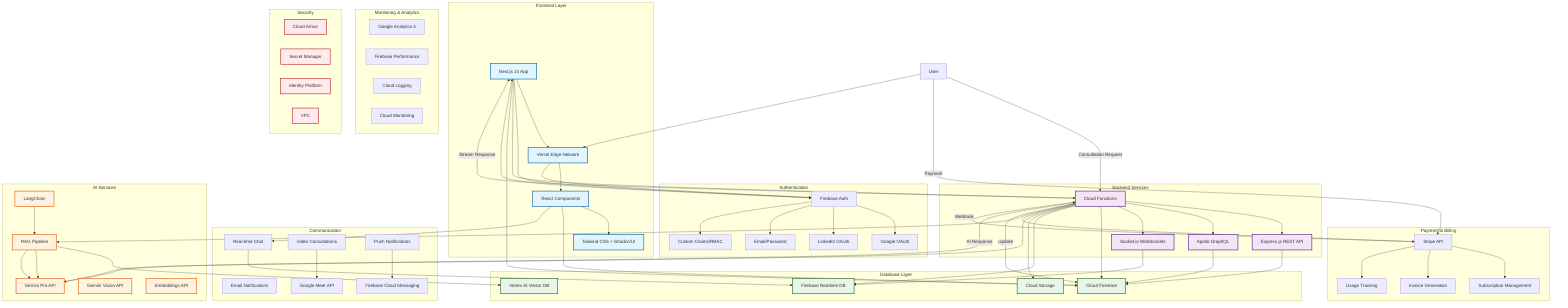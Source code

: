 graph TB
    subgraph "Frontend Layer"
        A[Next.js 14 App] --> B[Vercel Edge Network]
        B --> C[React Components]
        C --> D[Tailwind CSS + Shadcn/UI]
    end

    subgraph "Authentication"
        E[Firebase Auth]
        E --> F[Google OAuth]
        E --> G[LinkedIn OAuth]
        E --> H[Email/Password]
        E --> I[Custom Claims/RBAC]
    end

    subgraph "Backend Services"
        J[Cloud Functions]
        K[Express.js REST API]
        L[Apollo GraphQL]
        M[Socket.io WebSockets]
        J --> K
        J --> L
        J --> M
    end

    subgraph "Database Layer"
        N[Cloud Firestore]
        O[Firebase Realtime DB]
        P[Cloud Storage]
        Q[Vertex AI Vector DB]
    end

    subgraph "AI Services"
        R[Gemini Pro API]
        S[Gemini Vision API]
        T[Embeddings API]
        U[LangChain]
        V[RAG Pipeline]
        U --> V
        V --> Q
        V --> R
    end

    subgraph "Communication"
        W[Real-time Chat]
        X[Video Consultations]
        Y[Email Notifications]
        Z[Push Notifications]
        W --> O
        X --> AA[Google Meet API]
        Z --> AB[Firebase Cloud Messaging]
    end

    subgraph "Payment & Billing"
        AC[Stripe API]
        AD[Subscription Management]
        AE[Invoice Generation]
        AF[Usage Tracking]
        AC --> AD
        AC --> AE
        AC --> AF
    end

    subgraph "Monitoring & Analytics"
        AG[Google Analytics 4]
        AH[Firebase Performance]
        AI[Cloud Logging]
        AJ[Cloud Monitoring]
    end

    subgraph "Security"
        AK[Cloud Armor]
        AL[Secret Manager]
        AM[Identity Platform]
        AN[VPC]
    end

    %% Connections
    A --> E
    A --> J
    C --> N
    C --> W
    J --> N
    J --> O
    J --> P
    J --> R
    J --> AC
    K --> N
    L --> N
    M --> O
    
    %% User Flow
    AO[User] --> B
    B --> E
    E --> A
    A --> N
    
    %% AI Flow
    AO --> |Consultation Request| J
    J --> V
    V --> R
    R --> |AI Response| J
    J --> |Stream Response| A

    %% Payment Flow
    AO --> |Payment| AC
    AC --> |Webhook| J
    J --> |Update| N

    %% Styling
    classDef frontend fill:#e1f5fe,stroke:#01579b,stroke-width:2px
    classDef backend fill:#f3e5f5,stroke:#4a148c,stroke-width:2px
    classDef database fill:#e8f5e9,stroke:#1b5e20,stroke-width:2px
    classDef ai fill:#fff3e0,stroke:#e65100,stroke-width:2px
    classDef security fill:#ffebee,stroke:#b71c1c,stroke-width:2px
    
    class A,B,C,D frontend
    class J,K,L,M backend
    class N,O,P,Q database
    class R,S,T,U,V ai
    class AK,AL,AM,AN security
